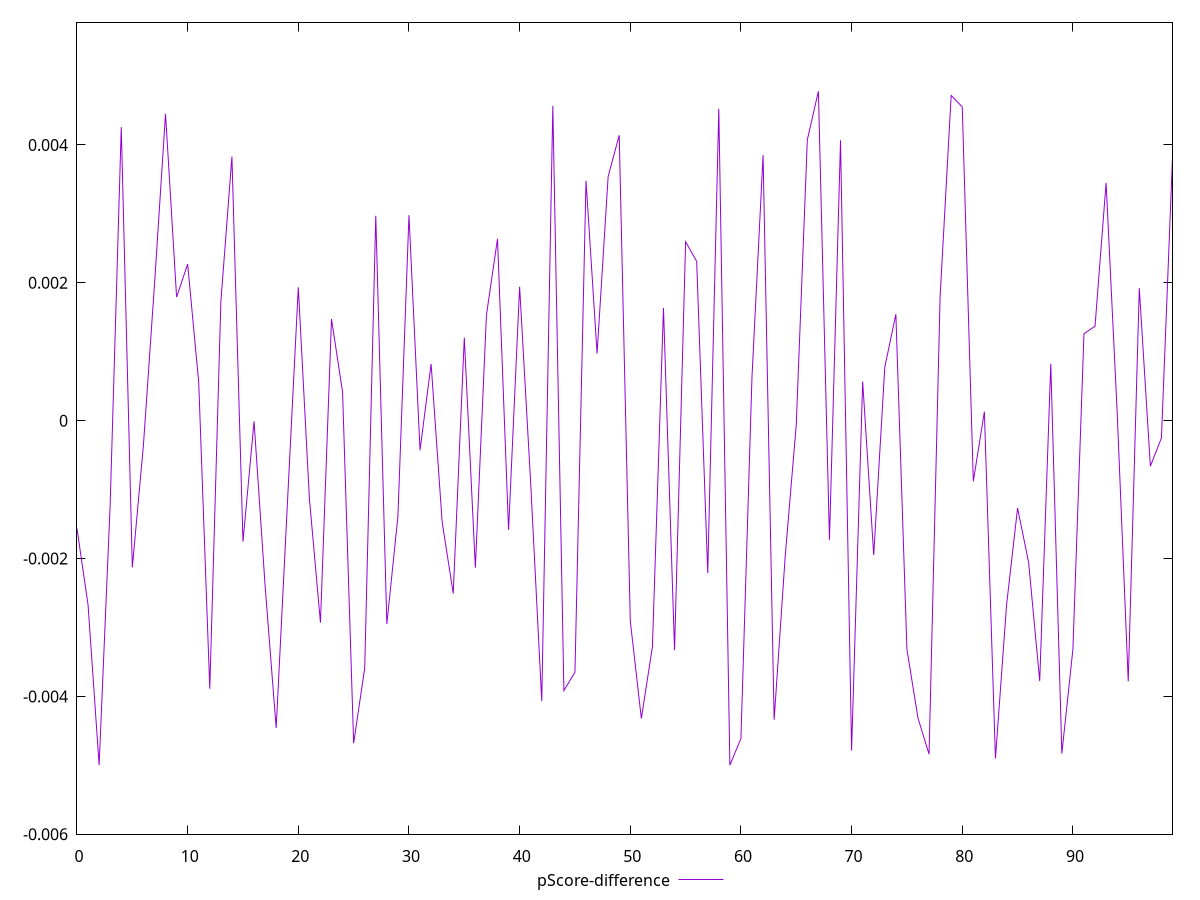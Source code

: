 reset

$pScoreDifference <<EOF
0 -0.0015626148818781577
1 -0.002673679115970967
2 -0.004994600360483159
3 -0.0012050697637498997
4 0.004258231035580096
5 -0.002127497463889183
6 -0.0003601433024449374
7 0.0019699238632634453
8 0.004450421141761474
9 0.0017932569111215324
10 0.002271360545953338
11 0.0005561494908620235
12 -0.0038884979339188774
13 0.0017245543193487034
14 0.0038313500649863608
15 -0.00175260968578983
16 -0.000009363966228803644
17 -0.002397648259611418
18 -0.00445578280423975
19 -0.0012469713719862052
20 0.0019355748741221035
21 -0.0011266211526565484
22 -0.0029278584349833325
23 0.0014754246666457416
24 0.00041332061599452796
25 -0.004676535977135465
26 -0.00358922242560622
27 0.00297338745838327
28 -0.002949512648019792
29 -0.001389698397362138
30 0.0029820531516793203
31 -0.0004273075172569474
32 0.000823802206410873
33 -0.0014700664965987542
34 -0.0025060911647403206
35 0.0012065077286358972
36 -0.002132378803228585
37 0.0015320136206802282
38 0.002638464099959381
39 -0.0015833000692448973
40 0.0019427715091335784
41 -0.0009072681538368488
42 -0.004067907631721435
43 0.004566243737024411
44 -0.003913479456996161
45 -0.0036482716818894145
46 0.00347921353118974
47 0.0009751091273709767
48 0.0035425349132387485
49 0.004141620089582965
50 -0.002903295288799068
51 -0.00431913433761455
52 -0.0032797728373373802
53 0.0016355463695464922
54 -0.0033296134343266948
55 0.0025968066150567903
56 0.0023101899182234042
57 -0.002208107845511731
58 0.0045249481104173706
59 -0.004996564986685548
60 -0.004608614373359465
61 0.0006420354690395147
62 0.0038531986642301175
63 -0.0043363984185321724
64 -0.0019671305828103947
65 -0.00005560322180953037
66 0.004075066290606166
67 0.004779582364311641
68 -0.0017281744729341075
69 0.004067792104482049
70 -0.004784452477652135
71 0.0005694517596427362
72 -0.001948909775175256
73 0.0007760081401638752
74 0.0015440184627570908
75 -0.0033162783584260724
76 -0.004313210512692844
77 -0.004837355047948355
78 0.0018036307713878985
79 0.004718106834428748
80 0.004552758265124468
81 -0.0008798930071967082
82 0.00013198877165243594
83 -0.004898780851383011
84 -0.002680658868227437
85 -0.0012671526143072098
86 -0.0020576822549926987
87 -0.003776307093482534
88 0.0008247148199492238
89 -0.0048279373159687555
90 -0.0033160879251760145
91 0.0012626124395704874
92 0.0013713962995658413
93 0.0034512289039645427
94 0.0001250001708960058
95 -0.00378217082421195
96 0.0019224287452439537
97 -0.0006592139622050297
98 -0.0002499056243030484
99 0.003817464354151867
EOF

set key outside below
set xrange [0:99]
set yrange [-0.005996564986685548:0.005779582364311641]
set trange [-0.005996564986685548:0.005779582364311641]
set terminal svg size 640, 500 enhanced background rgb 'white'
set output "report_00019_2021-02-10T18-14-37.922Z//speed-index/samples/pages+cached/pScore-difference/values.svg"

plot $pScoreDifference title "pScore-difference" with line

reset
